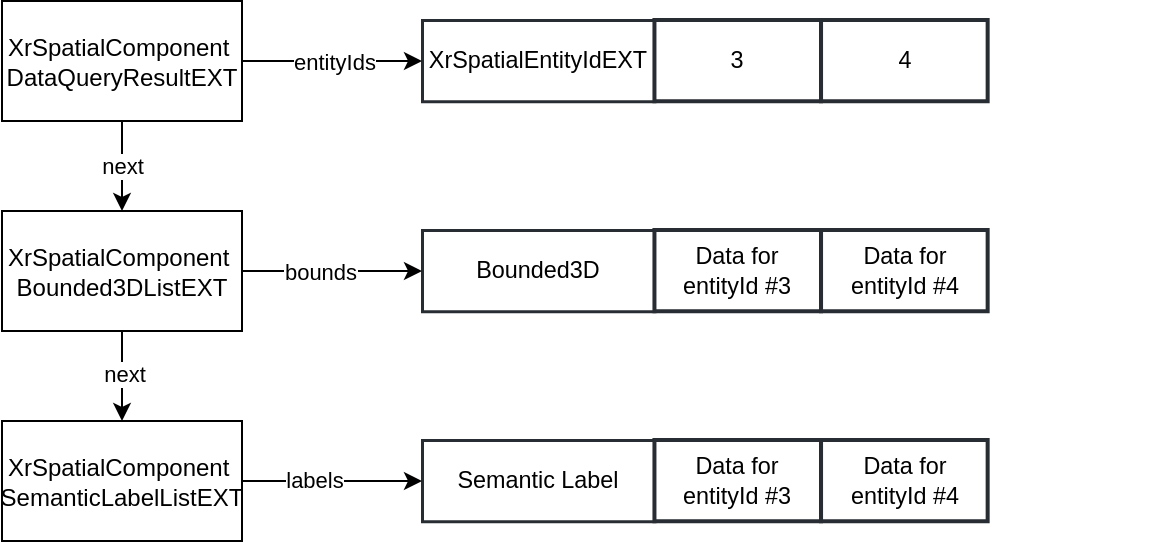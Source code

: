 <mxfile version="20.7.3" type="google"><diagram id="QDQjiw5UXJ4pPcGu3ahe" name="Page-1"><mxGraphModel dx="1242" dy="785" grid="1" gridSize="10" guides="1" tooltips="1" connect="1" arrows="1" fold="1" page="1" pageScale="1" pageWidth="850" pageHeight="1100" math="0" shadow="0"><root><mxCell id="0"/><mxCell id="1" parent="0"/><mxCell id="C34ReJJYpWbHVrp6hcJG-1" value="" style="group;dropTarget=0;pointerEvents=0;html=1;" vertex="1" parent="1"><mxGeometry x="380" y="90" width="366" height="41" as="geometry"/></mxCell><mxCell id="C34ReJJYpWbHVrp6hcJG-2" value="XrSpatialEntityIdEXT" style="shape=partialRectangle;html=1;whiteSpace=wrap;connectable=0;fillColor=#ffffff;strokeOpacity=100;verticalAlign=middle;spacing=3.8;strokeColor=#282c33;rounded=1;absoluteArcSize=1;arcSize=9;strokeWidth=1.5;fontSize=11.7;" vertex="1" parent="C34ReJJYpWbHVrp6hcJG-1"><mxGeometry width="116.227" height="40.584" as="geometry"/></mxCell><mxCell id="C34ReJJYpWbHVrp6hcJG-3" value="3" style="shape=partialRectangle;html=1;whiteSpace=wrap;connectable=0;fillColor=#ffffff;strokeWidth=2;strokeOpacity=100;verticalAlign=middle;spacing=3.8;strokeColor=#282c33;rounded=1;absoluteArcSize=1;arcSize=9;fontSize=11.7;" vertex="1" parent="C34ReJJYpWbHVrp6hcJG-1"><mxGeometry x="116.227" width="83.3" height="40.584" as="geometry"/></mxCell><mxCell id="C34ReJJYpWbHVrp6hcJG-4" value="4" style="shape=partialRectangle;html=1;whiteSpace=wrap;connectable=0;fillColor=#ffffff;strokeWidth=2;strokeOpacity=100;verticalAlign=middle;spacing=3.8;strokeColor=#282c33;rounded=1;absoluteArcSize=1;arcSize=9;fontSize=11.7;" vertex="1" parent="C34ReJJYpWbHVrp6hcJG-1"><mxGeometry x="199.527" width="83.3" height="40.584" as="geometry"/></mxCell><mxCell id="C34ReJJYpWbHVrp6hcJG-5" value="" style="group;dropTarget=0;pointerEvents=0;html=1;" vertex="1" parent="1"><mxGeometry x="380" y="195" width="366" height="41" as="geometry"/></mxCell><mxCell id="C34ReJJYpWbHVrp6hcJG-6" value="Bounded3D" style="shape=partialRectangle;html=1;whiteSpace=wrap;connectable=0;fillColor=#ffffff;strokeOpacity=100;verticalAlign=middle;spacing=3.8;strokeColor=#282c33;rounded=1;absoluteArcSize=1;arcSize=9;strokeWidth=1.5;fontSize=11.7;" vertex="1" parent="C34ReJJYpWbHVrp6hcJG-5"><mxGeometry width="116.227" height="40.584" as="geometry"/></mxCell><mxCell id="C34ReJJYpWbHVrp6hcJG-7" value="Data for entityId #3" style="shape=partialRectangle;html=1;whiteSpace=wrap;connectable=0;fillColor=#ffffff;strokeWidth=2;strokeOpacity=100;verticalAlign=middle;spacing=3.8;strokeColor=#282c33;rounded=1;absoluteArcSize=1;arcSize=9;fontSize=11.7;" vertex="1" parent="C34ReJJYpWbHVrp6hcJG-5"><mxGeometry x="116.227" width="83.3" height="40.584" as="geometry"/></mxCell><mxCell id="C34ReJJYpWbHVrp6hcJG-8" value="Data for entityId #4" style="shape=partialRectangle;html=1;whiteSpace=wrap;connectable=0;fillColor=#ffffff;strokeWidth=2;strokeOpacity=100;verticalAlign=middle;spacing=3.8;strokeColor=#282c33;rounded=1;absoluteArcSize=1;arcSize=9;fontSize=11.7;" vertex="1" parent="C34ReJJYpWbHVrp6hcJG-5"><mxGeometry x="199.527" width="83.3" height="40.584" as="geometry"/></mxCell><mxCell id="C34ReJJYpWbHVrp6hcJG-9" value="" style="group;dropTarget=0;pointerEvents=0;html=1;" vertex="1" parent="1"><mxGeometry x="380" y="300" width="283" height="41" as="geometry"/></mxCell><mxCell id="C34ReJJYpWbHVrp6hcJG-10" value="Semantic Label" style="shape=partialRectangle;html=1;whiteSpace=wrap;connectable=0;fillColor=#ffffff;strokeOpacity=100;verticalAlign=middle;spacing=3.8;strokeColor=#282c33;rounded=1;absoluteArcSize=1;arcSize=9;strokeWidth=1.5;fontSize=11.7;" vertex="1" parent="C34ReJJYpWbHVrp6hcJG-9"><mxGeometry width="116.227" height="40.584" as="geometry"/></mxCell><mxCell id="C34ReJJYpWbHVrp6hcJG-11" value="Data for entityId #3" style="shape=partialRectangle;html=1;whiteSpace=wrap;connectable=0;fillColor=#ffffff;strokeWidth=2;strokeOpacity=100;verticalAlign=middle;spacing=3.8;strokeColor=#282c33;rounded=1;absoluteArcSize=1;arcSize=9;fontSize=11.7;" vertex="1" parent="C34ReJJYpWbHVrp6hcJG-9"><mxGeometry x="116.227" width="83.3" height="40.584" as="geometry"/></mxCell><mxCell id="C34ReJJYpWbHVrp6hcJG-12" value="Data for entityId #4" style="shape=partialRectangle;html=1;whiteSpace=wrap;connectable=0;fillColor=#ffffff;strokeWidth=2;strokeOpacity=100;verticalAlign=middle;spacing=3.8;strokeColor=#282c33;rounded=1;absoluteArcSize=1;arcSize=9;fontSize=11.7;" vertex="1" parent="C34ReJJYpWbHVrp6hcJG-9"><mxGeometry x="199.527" width="83.3" height="40.584" as="geometry"/></mxCell><mxCell id="C34ReJJYpWbHVrp6hcJG-14" style="edgeStyle=orthogonalEdgeStyle;rounded=0;orthogonalLoop=1;jettySize=auto;html=1;entryX=0;entryY=0.5;entryDx=0;entryDy=0;" edge="1" parent="1" source="C34ReJJYpWbHVrp6hcJG-13" target="C34ReJJYpWbHVrp6hcJG-1"><mxGeometry relative="1" as="geometry"/></mxCell><mxCell id="C34ReJJYpWbHVrp6hcJG-25" value="entityIds" style="edgeLabel;html=1;align=center;verticalAlign=middle;resizable=0;points=[];" vertex="1" connectable="0" parent="C34ReJJYpWbHVrp6hcJG-14"><mxGeometry x="0.022" y="1" relative="1" as="geometry"><mxPoint y="1" as="offset"/></mxGeometry></mxCell><mxCell id="C34ReJJYpWbHVrp6hcJG-16" value="" style="edgeStyle=orthogonalEdgeStyle;rounded=0;orthogonalLoop=1;jettySize=auto;html=1;" edge="1" parent="1" source="C34ReJJYpWbHVrp6hcJG-13" target="C34ReJJYpWbHVrp6hcJG-15"><mxGeometry relative="1" as="geometry"/></mxCell><mxCell id="C34ReJJYpWbHVrp6hcJG-18" value="next" style="edgeLabel;html=1;align=center;verticalAlign=middle;resizable=0;points=[];" vertex="1" connectable="0" parent="C34ReJJYpWbHVrp6hcJG-16"><mxGeometry relative="1" as="geometry"><mxPoint as="offset"/></mxGeometry></mxCell><mxCell id="C34ReJJYpWbHVrp6hcJG-13" value="XrSpatialComponent DataQueryResultEXT" style="rounded=0;whiteSpace=wrap;html=1;" vertex="1" parent="1"><mxGeometry x="170" y="80.5" width="120" height="60" as="geometry"/></mxCell><mxCell id="C34ReJJYpWbHVrp6hcJG-17" style="edgeStyle=orthogonalEdgeStyle;rounded=0;orthogonalLoop=1;jettySize=auto;html=1;entryX=0;entryY=0.5;entryDx=0;entryDy=0;" edge="1" parent="1" source="C34ReJJYpWbHVrp6hcJG-15" target="C34ReJJYpWbHVrp6hcJG-5"><mxGeometry relative="1" as="geometry"/></mxCell><mxCell id="C34ReJJYpWbHVrp6hcJG-26" value="bounds" style="edgeLabel;html=1;align=center;verticalAlign=middle;resizable=0;points=[];" vertex="1" connectable="0" parent="C34ReJJYpWbHVrp6hcJG-17"><mxGeometry x="-0.133" y="4" relative="1" as="geometry"><mxPoint y="4" as="offset"/></mxGeometry></mxCell><mxCell id="C34ReJJYpWbHVrp6hcJG-22" value="" style="edgeStyle=orthogonalEdgeStyle;rounded=0;orthogonalLoop=1;jettySize=auto;html=1;" edge="1" parent="1" source="C34ReJJYpWbHVrp6hcJG-15" target="C34ReJJYpWbHVrp6hcJG-21"><mxGeometry relative="1" as="geometry"/></mxCell><mxCell id="C34ReJJYpWbHVrp6hcJG-24" value="next" style="edgeLabel;html=1;align=center;verticalAlign=middle;resizable=0;points=[];" vertex="1" connectable="0" parent="C34ReJJYpWbHVrp6hcJG-22"><mxGeometry x="-0.089" y="1" relative="1" as="geometry"><mxPoint y="1" as="offset"/></mxGeometry></mxCell><mxCell id="C34ReJJYpWbHVrp6hcJG-15" value="XrSpatialComponent Bounded3DListEXT" style="rounded=0;whiteSpace=wrap;html=1;" vertex="1" parent="1"><mxGeometry x="170" y="185.5" width="120" height="60" as="geometry"/></mxCell><mxCell id="C34ReJJYpWbHVrp6hcJG-23" style="edgeStyle=orthogonalEdgeStyle;rounded=0;orthogonalLoop=1;jettySize=auto;html=1;entryX=0;entryY=0.5;entryDx=0;entryDy=0;" edge="1" parent="1" source="C34ReJJYpWbHVrp6hcJG-21" target="C34ReJJYpWbHVrp6hcJG-9"><mxGeometry relative="1" as="geometry"/></mxCell><mxCell id="C34ReJJYpWbHVrp6hcJG-27" value="labels" style="edgeLabel;html=1;align=center;verticalAlign=middle;resizable=0;points=[];" vertex="1" connectable="0" parent="C34ReJJYpWbHVrp6hcJG-23"><mxGeometry x="-0.2" y="2" relative="1" as="geometry"><mxPoint y="1" as="offset"/></mxGeometry></mxCell><mxCell id="C34ReJJYpWbHVrp6hcJG-21" value="XrSpatialComponent SemanticLabelListEXT" style="rounded=0;whiteSpace=wrap;html=1;" vertex="1" parent="1"><mxGeometry x="170" y="290.5" width="120" height="60" as="geometry"/></mxCell></root></mxGraphModel></diagram></mxfile>
